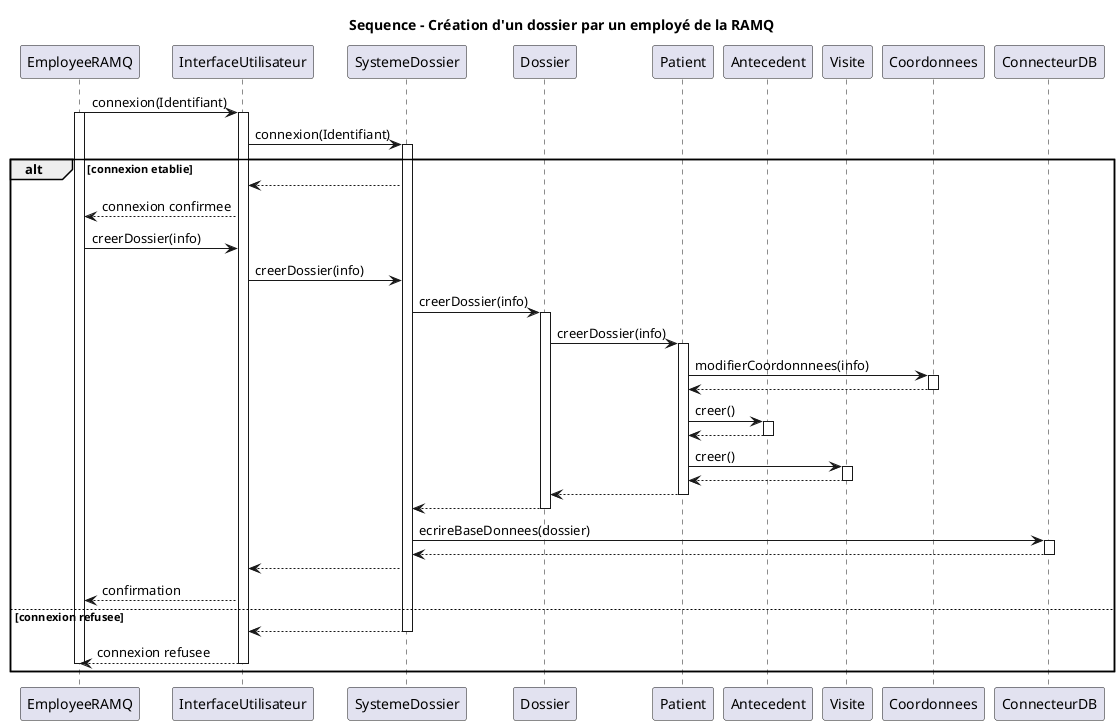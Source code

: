 @startuml EmployeRamqCreeDossier

Title Sequence - Création d'un dossier par un employé de la RAMQ

participant EmployeeRAMQ as ER
participant InterfaceUtilisateur as IU
participant SystemeDossier as SD 
participant Dossier as D 
participant Patient as P
participant Antecedent as A
participant Visite as V
participant Coordonnees as C
participant ConnecteurDB as CDB


ER -> IU : connexion(Identifiant)
activate ER
activate IU
IU -> SD : connexion(Identifiant)
activate SD

alt connexion etablie

  SD --> IU
  IU --> ER : connexion confirmee
  ER -> IU : creerDossier(info)
  IU -> SD : creerDossier(info)
  SD -> D : creerDossier(info)
  activate D
  D -> P : creerDossier(info)
 
  activate P
  P -> C : modifierCoordonnnees(info)
  activate C
  C --> P 
  deactivate C

  P -> A : creer()
  activate A
  A --> P 
  deactivate A

  P -> V : creer()
  activate V
  V --> P
  deactivate

  P --> D
  deactivate P

  D --> SD
  deactivate D

  SD -> CDB : ecrireBaseDonnees(dossier)
  activate CDB
  CDB --> SD
  deactivate CDB

  SD --> IU
  IU --> ER : confirmation

else connexion refusee

  SD --> IU 
  deactivate SD
  IU --> ER : connexion refusee
  deactivate IU
  deactivate ER

end


@enduml